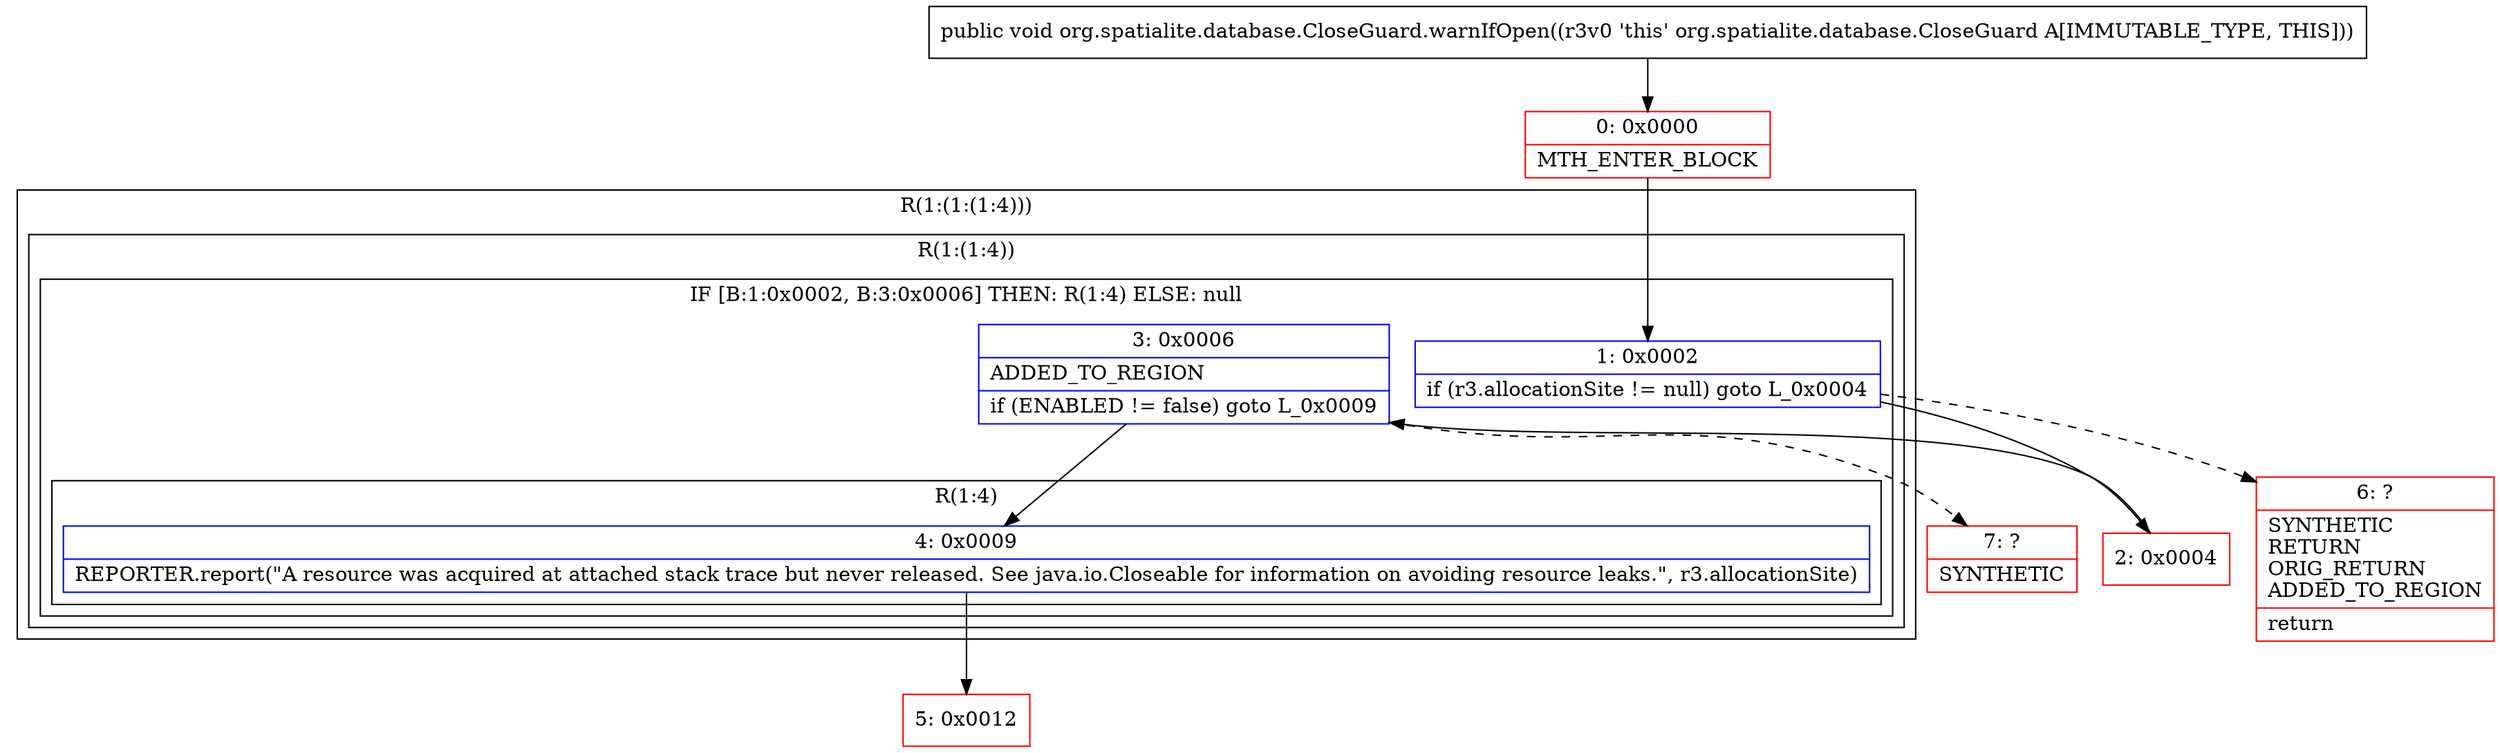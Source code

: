 digraph "CFG fororg.spatialite.database.CloseGuard.warnIfOpen()V" {
subgraph cluster_Region_1546396770 {
label = "R(1:(1:(1:4)))";
node [shape=record,color=blue];
subgraph cluster_Region_1660459722 {
label = "R(1:(1:4))";
node [shape=record,color=blue];
subgraph cluster_IfRegion_2010613404 {
label = "IF [B:1:0x0002, B:3:0x0006] THEN: R(1:4) ELSE: null";
node [shape=record,color=blue];
Node_1 [shape=record,label="{1\:\ 0x0002|if (r3.allocationSite != null) goto L_0x0004\l}"];
Node_3 [shape=record,label="{3\:\ 0x0006|ADDED_TO_REGION\l|if (ENABLED != false) goto L_0x0009\l}"];
subgraph cluster_Region_1005612397 {
label = "R(1:4)";
node [shape=record,color=blue];
Node_4 [shape=record,label="{4\:\ 0x0009|REPORTER.report(\"A resource was acquired at attached stack trace but never released. See java.io.Closeable for information on avoiding resource leaks.\", r3.allocationSite)\l}"];
}
}
}
}
Node_0 [shape=record,color=red,label="{0\:\ 0x0000|MTH_ENTER_BLOCK\l}"];
Node_2 [shape=record,color=red,label="{2\:\ 0x0004}"];
Node_5 [shape=record,color=red,label="{5\:\ 0x0012}"];
Node_6 [shape=record,color=red,label="{6\:\ ?|SYNTHETIC\lRETURN\lORIG_RETURN\lADDED_TO_REGION\l|return\l}"];
Node_7 [shape=record,color=red,label="{7\:\ ?|SYNTHETIC\l}"];
MethodNode[shape=record,label="{public void org.spatialite.database.CloseGuard.warnIfOpen((r3v0 'this' org.spatialite.database.CloseGuard A[IMMUTABLE_TYPE, THIS])) }"];
MethodNode -> Node_0;
Node_1 -> Node_2;
Node_1 -> Node_6[style=dashed];
Node_3 -> Node_4;
Node_3 -> Node_7[style=dashed];
Node_4 -> Node_5;
Node_0 -> Node_1;
Node_2 -> Node_3;
}

